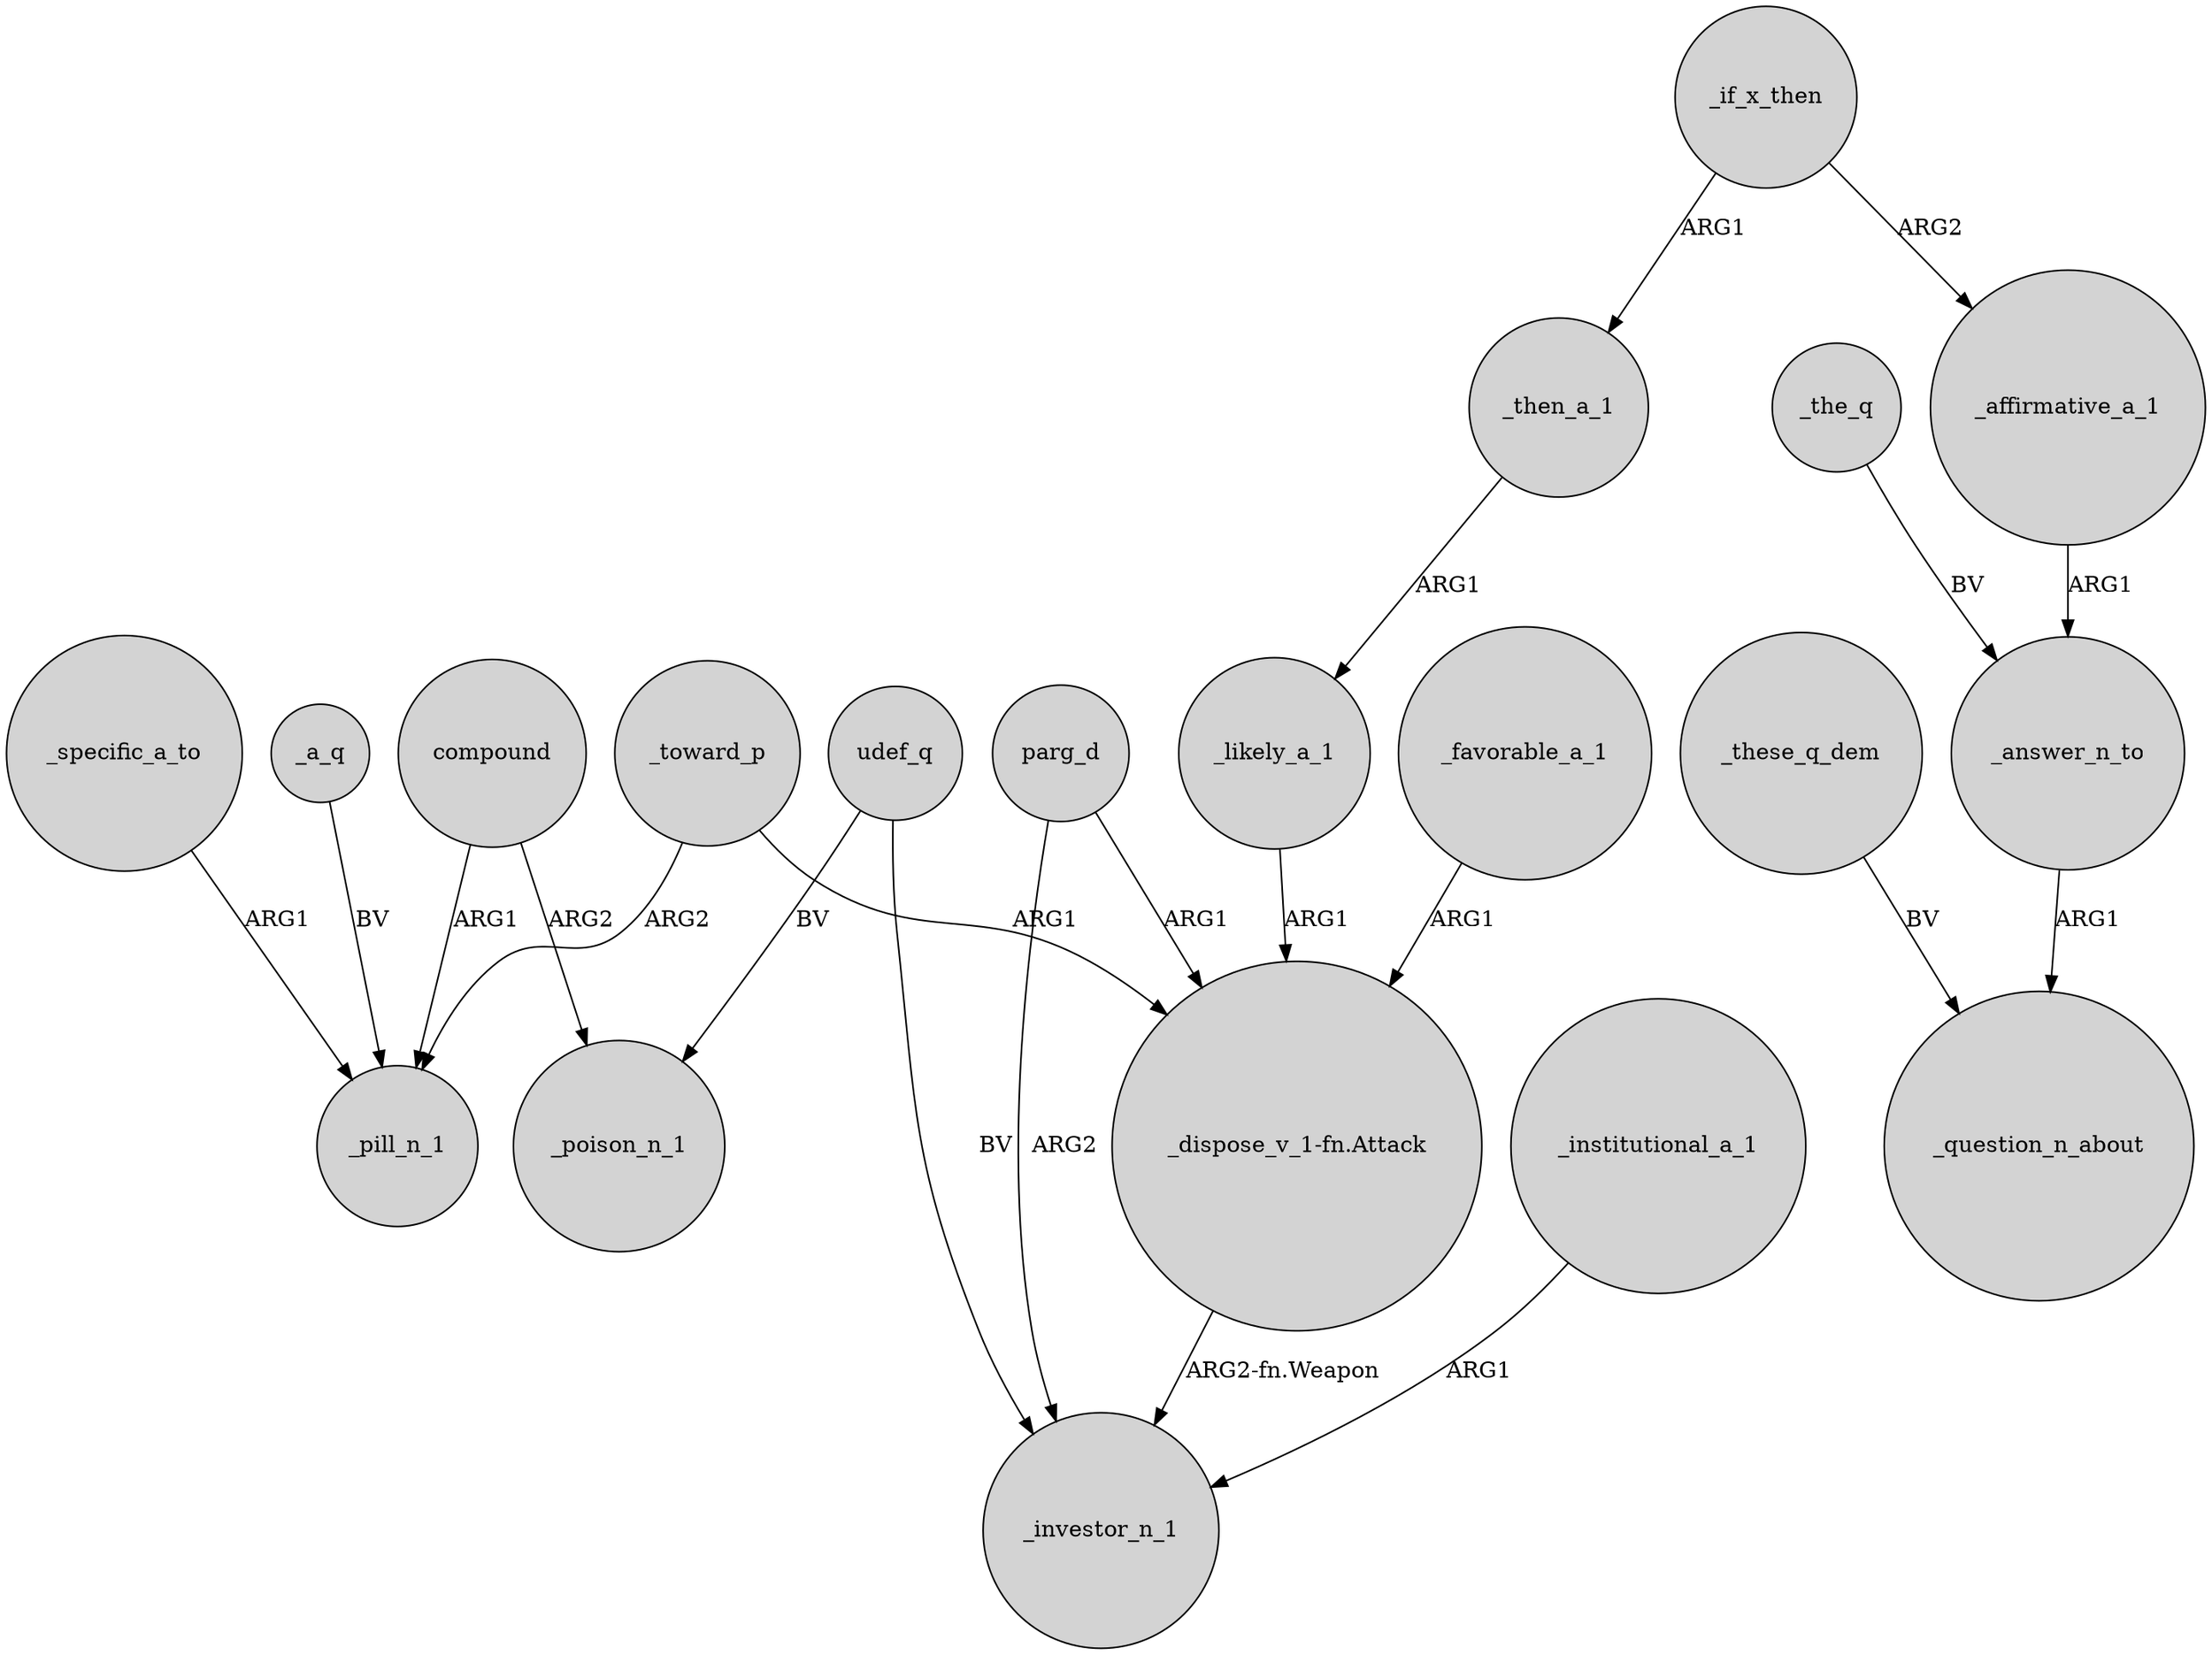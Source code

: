 digraph {
	node [shape=circle style=filled]
	_toward_p -> _pill_n_1 [label=ARG2]
	_if_x_then -> _affirmative_a_1 [label=ARG2]
	_these_q_dem -> _question_n_about [label=BV]
	_specific_a_to -> _pill_n_1 [label=ARG1]
	_if_x_then -> _then_a_1 [label=ARG1]
	_toward_p -> "_dispose_v_1-fn.Attack" [label=ARG1]
	_affirmative_a_1 -> _answer_n_to [label=ARG1]
	_the_q -> _answer_n_to [label=BV]
	_then_a_1 -> _likely_a_1 [label=ARG1]
	"_dispose_v_1-fn.Attack" -> _investor_n_1 [label="ARG2-fn.Weapon"]
	parg_d -> _investor_n_1 [label=ARG2]
	_answer_n_to -> _question_n_about [label=ARG1]
	compound -> _poison_n_1 [label=ARG2]
	_a_q -> _pill_n_1 [label=BV]
	_likely_a_1 -> "_dispose_v_1-fn.Attack" [label=ARG1]
	parg_d -> "_dispose_v_1-fn.Attack" [label=ARG1]
	udef_q -> _investor_n_1 [label=BV]
	udef_q -> _poison_n_1 [label=BV]
	_favorable_a_1 -> "_dispose_v_1-fn.Attack" [label=ARG1]
	_institutional_a_1 -> _investor_n_1 [label=ARG1]
	compound -> _pill_n_1 [label=ARG1]
}
